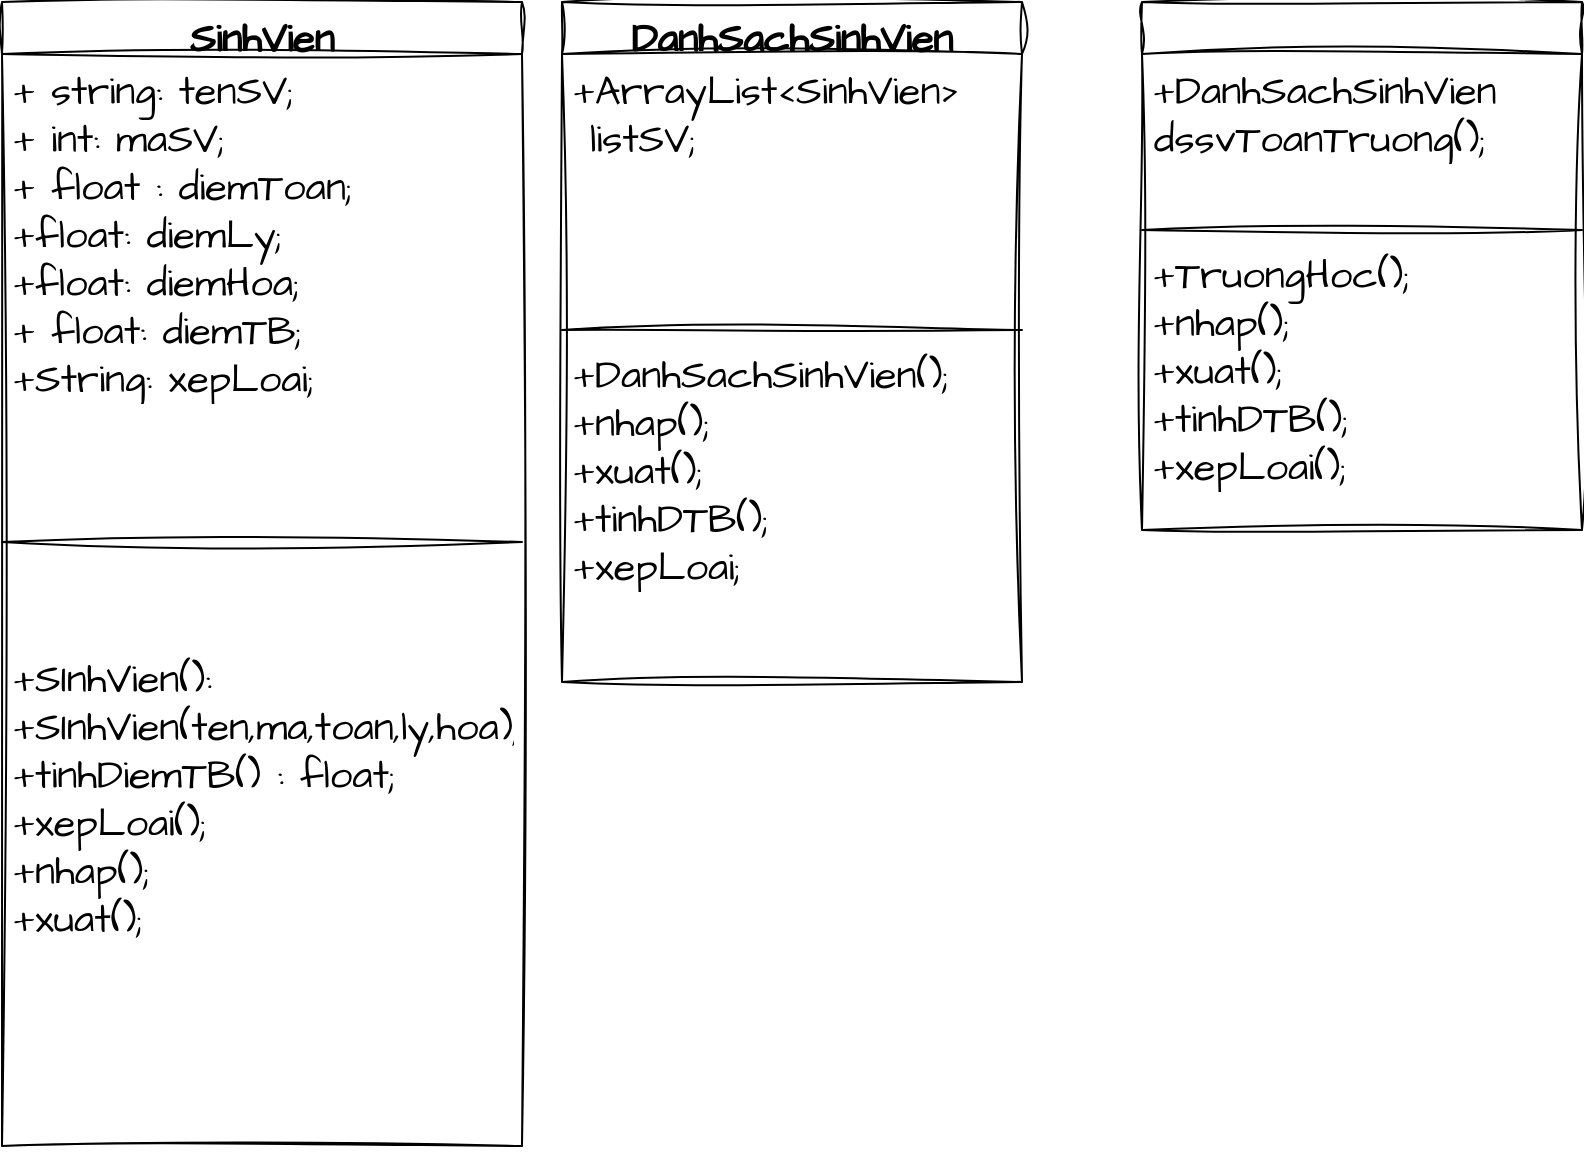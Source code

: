 <mxfile version="21.2.1" type="github">
  <diagram name="Trang-1" id="TPplcCrBMmau0RvHbRAA">
    <mxGraphModel dx="1150" dy="547" grid="1" gridSize="10" guides="1" tooltips="1" connect="1" arrows="1" fold="1" page="1" pageScale="1" pageWidth="850" pageHeight="1100" math="0" shadow="0">
      <root>
        <mxCell id="0" />
        <mxCell id="1" parent="0" />
        <mxCell id="AesQ79Y84NSE2rtG8ii--1" value="SinhVien" style="swimlane;fontStyle=1;align=center;verticalAlign=top;childLayout=stackLayout;horizontal=1;startSize=26;horizontalStack=0;resizeParent=1;resizeParentMax=0;resizeLast=0;collapsible=1;marginBottom=0;whiteSpace=wrap;html=1;sketch=1;hachureGap=4;jiggle=2;curveFitting=1;fontFamily=Architects Daughter;fontSource=https%3A%2F%2Ffonts.googleapis.com%2Fcss%3Ffamily%3DArchitects%2BDaughter;fontSize=20;" parent="1" vertex="1">
          <mxGeometry x="10" y="10" width="260" height="572" as="geometry" />
        </mxCell>
        <mxCell id="AesQ79Y84NSE2rtG8ii--2" value="+ string: tenSV;&amp;nbsp;&lt;br&gt;+ int: maSV;&lt;br&gt;+ float : diemToan;&lt;br&gt;+float: diemLy;&lt;br&gt;+float: diemHoa;&lt;br&gt;+ float: diemTB;&lt;br&gt;+String: xepLoai;" style="text;strokeColor=none;fillColor=none;align=left;verticalAlign=top;spacingLeft=4;spacingRight=4;overflow=hidden;rotatable=0;points=[[0,0.5],[1,0.5]];portConstraint=eastwest;whiteSpace=wrap;html=1;fontSize=20;fontFamily=Architects Daughter;" parent="AesQ79Y84NSE2rtG8ii--1" vertex="1">
          <mxGeometry y="26" width="260" height="194" as="geometry" />
        </mxCell>
        <mxCell id="AesQ79Y84NSE2rtG8ii--3" value="" style="line;strokeWidth=1;fillColor=none;align=left;verticalAlign=middle;spacingTop=-1;spacingLeft=3;spacingRight=3;rotatable=0;labelPosition=right;points=[];portConstraint=eastwest;strokeColor=inherit;sketch=1;hachureGap=4;jiggle=2;curveFitting=1;fontFamily=Architects Daughter;fontSource=https%3A%2F%2Ffonts.googleapis.com%2Fcss%3Ffamily%3DArchitects%2BDaughter;fontSize=20;" parent="AesQ79Y84NSE2rtG8ii--1" vertex="1">
          <mxGeometry y="220" width="260" height="100" as="geometry" />
        </mxCell>
        <mxCell id="AesQ79Y84NSE2rtG8ii--4" value="+SInhVien():&lt;br&gt;+SInhVien(ten,ma,toan,ly,hoa);&lt;br&gt;+tinhDiemTB() : float;&lt;br&gt;+xepLoai();&lt;br&gt;+nhap();&lt;br&gt;+xuat();&lt;br&gt;&amp;nbsp;" style="text;strokeColor=none;fillColor=none;align=left;verticalAlign=top;spacingLeft=4;spacingRight=4;overflow=hidden;rotatable=0;points=[[0,0.5],[1,0.5]];portConstraint=eastwest;whiteSpace=wrap;html=1;fontSize=20;fontFamily=Architects Daughter;" parent="AesQ79Y84NSE2rtG8ii--1" vertex="1">
          <mxGeometry y="320" width="260" height="252" as="geometry" />
        </mxCell>
        <mxCell id="_xOzjPGfDOkgs5k5t9EU-1" value="DanhSachSinhVien" style="swimlane;fontStyle=1;align=center;verticalAlign=top;childLayout=stackLayout;horizontal=1;startSize=26;horizontalStack=0;resizeParent=1;resizeParentMax=0;resizeLast=0;collapsible=1;marginBottom=0;whiteSpace=wrap;html=1;sketch=1;hachureGap=4;jiggle=2;curveFitting=1;fontFamily=Architects Daughter;fontSource=https%3A%2F%2Ffonts.googleapis.com%2Fcss%3Ffamily%3DArchitects%2BDaughter;fontSize=20;" parent="1" vertex="1">
          <mxGeometry x="290" y="10" width="230" height="340" as="geometry" />
        </mxCell>
        <mxCell id="_xOzjPGfDOkgs5k5t9EU-2" value="+ArrayList&amp;lt;SinhVien&amp;gt;&lt;br&gt;&amp;nbsp;listSV;" style="text;strokeColor=none;fillColor=none;align=left;verticalAlign=top;spacingLeft=4;spacingRight=4;overflow=hidden;rotatable=0;points=[[0,0.5],[1,0.5]];portConstraint=eastwest;whiteSpace=wrap;html=1;fontSize=20;fontFamily=Architects Daughter;" parent="_xOzjPGfDOkgs5k5t9EU-1" vertex="1">
          <mxGeometry y="26" width="230" height="134" as="geometry" />
        </mxCell>
        <mxCell id="_xOzjPGfDOkgs5k5t9EU-3" value="" style="line;strokeWidth=1;fillColor=none;align=left;verticalAlign=middle;spacingTop=-1;spacingLeft=3;spacingRight=3;rotatable=0;labelPosition=right;points=[];portConstraint=eastwest;strokeColor=inherit;sketch=1;hachureGap=4;jiggle=2;curveFitting=1;fontFamily=Architects Daughter;fontSource=https%3A%2F%2Ffonts.googleapis.com%2Fcss%3Ffamily%3DArchitects%2BDaughter;fontSize=20;" parent="_xOzjPGfDOkgs5k5t9EU-1" vertex="1">
          <mxGeometry y="160" width="230" height="8" as="geometry" />
        </mxCell>
        <mxCell id="_xOzjPGfDOkgs5k5t9EU-4" value="+DanhSachSinhVien();&lt;br&gt;+nhap();&lt;br&gt;+xuat();&lt;br&gt;+tinhDTB();&lt;br&gt;+xepLoai;" style="text;strokeColor=none;fillColor=none;align=left;verticalAlign=top;spacingLeft=4;spacingRight=4;overflow=hidden;rotatable=0;points=[[0,0.5],[1,0.5]];portConstraint=eastwest;whiteSpace=wrap;html=1;fontSize=20;fontFamily=Architects Daughter;" parent="_xOzjPGfDOkgs5k5t9EU-1" vertex="1">
          <mxGeometry y="168" width="230" height="172" as="geometry" />
        </mxCell>
        <mxCell id="wSZngvSCebQyBBhBnuzG-1" value="" style="swimlane;fontStyle=1;align=center;verticalAlign=top;childLayout=stackLayout;horizontal=1;startSize=26;horizontalStack=0;resizeParent=1;resizeParentMax=0;resizeLast=0;collapsible=1;marginBottom=0;whiteSpace=wrap;html=1;sketch=1;hachureGap=4;jiggle=2;curveFitting=1;fontFamily=Architects Daughter;fontSource=https%3A%2F%2Ffonts.googleapis.com%2Fcss%3Ffamily%3DArchitects%2BDaughter;fontSize=20;" vertex="1" parent="1">
          <mxGeometry x="580" y="10" width="220" height="264" as="geometry" />
        </mxCell>
        <mxCell id="wSZngvSCebQyBBhBnuzG-2" value="+DanhSachSinhVien dssvToanTruong();" style="text;strokeColor=none;fillColor=none;align=left;verticalAlign=top;spacingLeft=4;spacingRight=4;overflow=hidden;rotatable=0;points=[[0,0.5],[1,0.5]];portConstraint=eastwest;whiteSpace=wrap;html=1;fontSize=20;fontFamily=Architects Daughter;" vertex="1" parent="wSZngvSCebQyBBhBnuzG-1">
          <mxGeometry y="26" width="220" height="84" as="geometry" />
        </mxCell>
        <mxCell id="wSZngvSCebQyBBhBnuzG-3" value="" style="line;strokeWidth=1;fillColor=none;align=left;verticalAlign=middle;spacingTop=-1;spacingLeft=3;spacingRight=3;rotatable=0;labelPosition=right;points=[];portConstraint=eastwest;strokeColor=inherit;sketch=1;hachureGap=4;jiggle=2;curveFitting=1;fontFamily=Architects Daughter;fontSource=https%3A%2F%2Ffonts.googleapis.com%2Fcss%3Ffamily%3DArchitects%2BDaughter;fontSize=20;" vertex="1" parent="wSZngvSCebQyBBhBnuzG-1">
          <mxGeometry y="110" width="220" height="8" as="geometry" />
        </mxCell>
        <mxCell id="wSZngvSCebQyBBhBnuzG-4" value="+TruongHoc();&lt;br&gt;+nhap();&lt;br&gt;+xuat();&lt;br&gt;+tinhDTB();&lt;br&gt;+xepLoai();" style="text;strokeColor=none;fillColor=none;align=left;verticalAlign=top;spacingLeft=4;spacingRight=4;overflow=hidden;rotatable=0;points=[[0,0.5],[1,0.5]];portConstraint=eastwest;whiteSpace=wrap;html=1;fontSize=20;fontFamily=Architects Daughter;" vertex="1" parent="wSZngvSCebQyBBhBnuzG-1">
          <mxGeometry y="118" width="220" height="146" as="geometry" />
        </mxCell>
      </root>
    </mxGraphModel>
  </diagram>
</mxfile>
